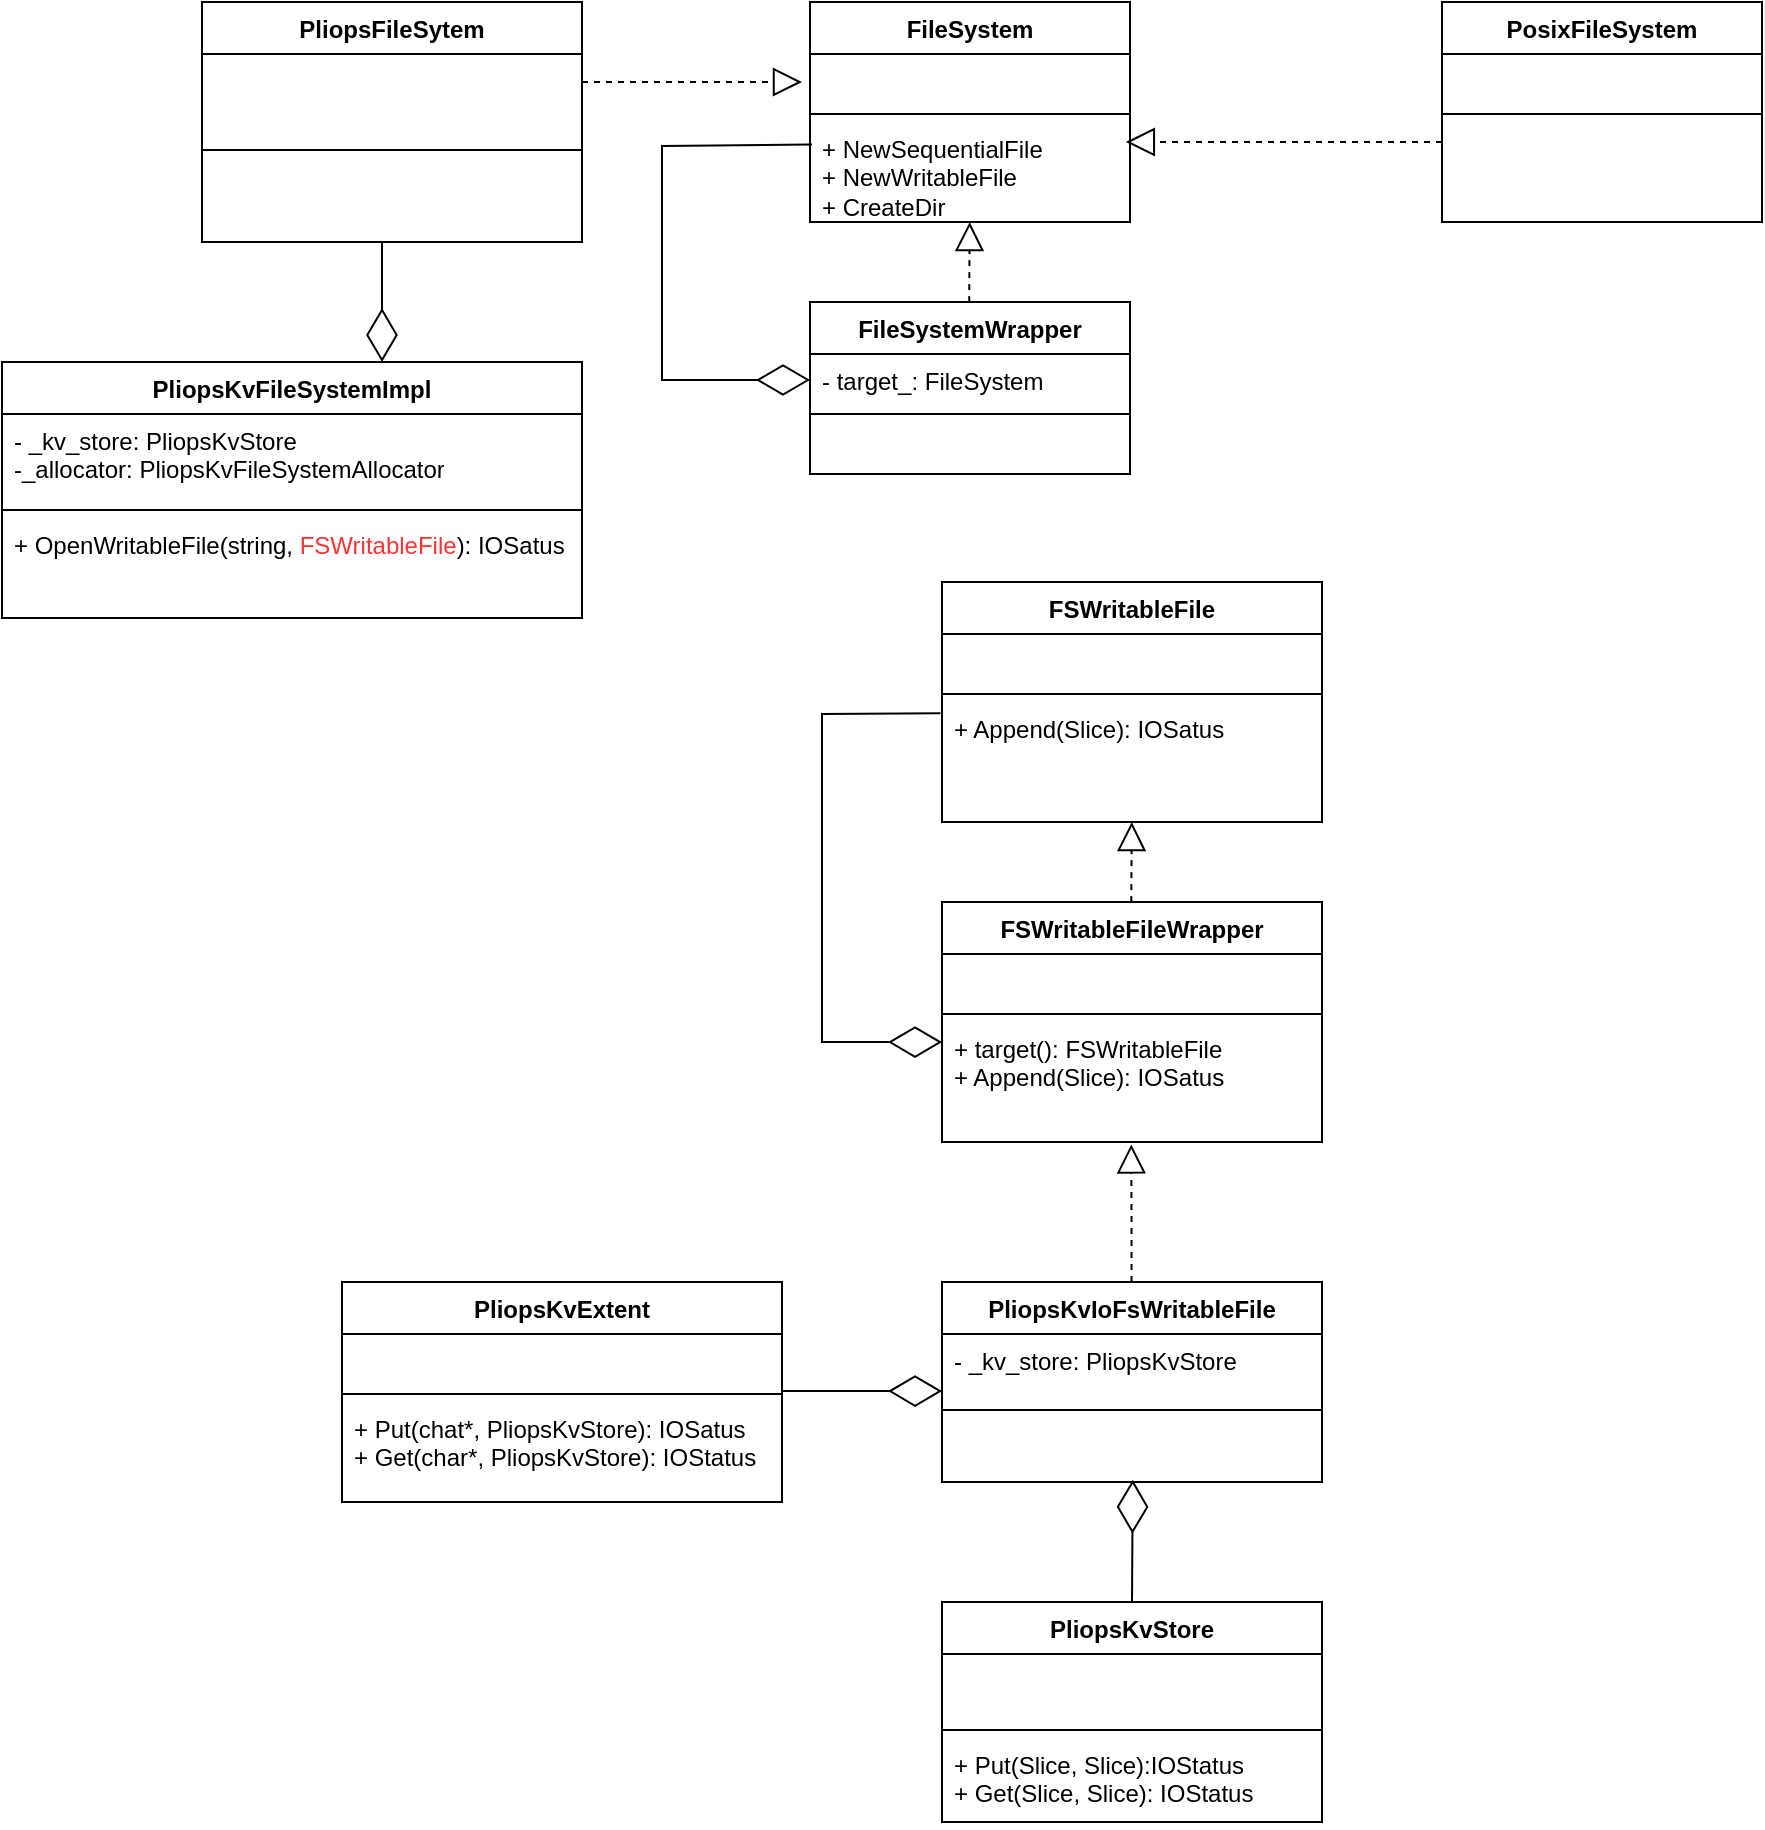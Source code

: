 <mxfile version="24.0.2" type="github">
  <diagram name="第 1 页" id="ktgIZMxhahtzSUasQLHS">
    <mxGraphModel dx="1760" dy="1714" grid="1" gridSize="10" guides="1" tooltips="1" connect="1" arrows="1" fold="1" page="1" pageScale="1" pageWidth="827" pageHeight="1169" math="0" shadow="0">
      <root>
        <mxCell id="0" />
        <mxCell id="1" parent="0" />
        <mxCell id="OIk04npkGZ3GDkzWxX5v-5" value="FileSystem" style="swimlane;fontStyle=1;align=center;verticalAlign=top;childLayout=stackLayout;horizontal=1;startSize=26;horizontalStack=0;resizeParent=1;resizeParentMax=0;resizeLast=0;collapsible=1;marginBottom=0;whiteSpace=wrap;html=1;" parent="1" vertex="1">
          <mxGeometry x="254" y="-110" width="160" height="110" as="geometry" />
        </mxCell>
        <mxCell id="OIk04npkGZ3GDkzWxX5v-6" value="&lt;br&gt;" style="text;strokeColor=none;fillColor=none;align=left;verticalAlign=top;spacingLeft=4;spacingRight=4;overflow=hidden;rotatable=0;points=[[0,0.5],[1,0.5]];portConstraint=eastwest;whiteSpace=wrap;html=1;" parent="OIk04npkGZ3GDkzWxX5v-5" vertex="1">
          <mxGeometry y="26" width="160" height="26" as="geometry" />
        </mxCell>
        <mxCell id="OIk04npkGZ3GDkzWxX5v-7" value="" style="line;strokeWidth=1;fillColor=none;align=left;verticalAlign=middle;spacingTop=-1;spacingLeft=3;spacingRight=3;rotatable=0;labelPosition=right;points=[];portConstraint=eastwest;strokeColor=inherit;" parent="OIk04npkGZ3GDkzWxX5v-5" vertex="1">
          <mxGeometry y="52" width="160" height="8" as="geometry" />
        </mxCell>
        <mxCell id="OIk04npkGZ3GDkzWxX5v-8" value="+&amp;nbsp;NewSequentialFile&lt;br&gt;+&amp;nbsp;NewWritableFile&lt;br&gt;+ CreateDir" style="text;strokeColor=none;fillColor=none;align=left;verticalAlign=top;spacingLeft=4;spacingRight=4;overflow=hidden;rotatable=0;points=[[0,0.5],[1,0.5]];portConstraint=eastwest;whiteSpace=wrap;html=1;" parent="OIk04npkGZ3GDkzWxX5v-5" vertex="1">
          <mxGeometry y="60" width="160" height="50" as="geometry" />
        </mxCell>
        <mxCell id="OIk04npkGZ3GDkzWxX5v-42" value="FSWritableFile" style="swimlane;fontStyle=1;align=center;verticalAlign=top;childLayout=stackLayout;horizontal=1;startSize=26;horizontalStack=0;resizeParent=1;resizeParentMax=0;resizeLast=0;collapsible=1;marginBottom=0;whiteSpace=wrap;html=1;" parent="1" vertex="1">
          <mxGeometry x="320" y="180" width="190" height="120" as="geometry" />
        </mxCell>
        <mxCell id="OIk04npkGZ3GDkzWxX5v-43" value="&lt;br&gt;" style="text;strokeColor=none;fillColor=none;align=left;verticalAlign=top;spacingLeft=4;spacingRight=4;overflow=hidden;rotatable=0;points=[[0,0.5],[1,0.5]];portConstraint=eastwest;whiteSpace=wrap;html=1;" parent="OIk04npkGZ3GDkzWxX5v-42" vertex="1">
          <mxGeometry y="26" width="190" height="26" as="geometry" />
        </mxCell>
        <mxCell id="OIk04npkGZ3GDkzWxX5v-44" value="" style="line;strokeWidth=1;fillColor=none;align=left;verticalAlign=middle;spacingTop=-1;spacingLeft=3;spacingRight=3;rotatable=0;labelPosition=right;points=[];portConstraint=eastwest;strokeColor=inherit;" parent="OIk04npkGZ3GDkzWxX5v-42" vertex="1">
          <mxGeometry y="52" width="190" height="8" as="geometry" />
        </mxCell>
        <mxCell id="OIk04npkGZ3GDkzWxX5v-45" value="+ Append(Slice&lt;span style=&quot;background-color: initial;&quot;&gt;): IOSatus&amp;nbsp;&lt;/span&gt;" style="text;strokeColor=none;fillColor=none;align=left;verticalAlign=top;spacingLeft=4;spacingRight=4;overflow=hidden;rotatable=0;points=[[0,0.5],[1,0.5]];portConstraint=eastwest;whiteSpace=wrap;html=1;" parent="OIk04npkGZ3GDkzWxX5v-42" vertex="1">
          <mxGeometry y="60" width="190" height="60" as="geometry" />
        </mxCell>
        <mxCell id="OIk04npkGZ3GDkzWxX5v-46" value="FSWritableFileWrapper" style="swimlane;fontStyle=1;align=center;verticalAlign=top;childLayout=stackLayout;horizontal=1;startSize=26;horizontalStack=0;resizeParent=1;resizeParentMax=0;resizeLast=0;collapsible=1;marginBottom=0;whiteSpace=wrap;html=1;" parent="1" vertex="1">
          <mxGeometry x="320" y="340" width="190" height="120" as="geometry" />
        </mxCell>
        <mxCell id="OIk04npkGZ3GDkzWxX5v-47" value="&lt;br&gt;" style="text;strokeColor=none;fillColor=none;align=left;verticalAlign=top;spacingLeft=4;spacingRight=4;overflow=hidden;rotatable=0;points=[[0,0.5],[1,0.5]];portConstraint=eastwest;whiteSpace=wrap;html=1;" parent="OIk04npkGZ3GDkzWxX5v-46" vertex="1">
          <mxGeometry y="26" width="190" height="26" as="geometry" />
        </mxCell>
        <mxCell id="OIk04npkGZ3GDkzWxX5v-48" value="" style="line;strokeWidth=1;fillColor=none;align=left;verticalAlign=middle;spacingTop=-1;spacingLeft=3;spacingRight=3;rotatable=0;labelPosition=right;points=[];portConstraint=eastwest;strokeColor=inherit;" parent="OIk04npkGZ3GDkzWxX5v-46" vertex="1">
          <mxGeometry y="52" width="190" height="8" as="geometry" />
        </mxCell>
        <mxCell id="OIk04npkGZ3GDkzWxX5v-49" value="+ target():&amp;nbsp;FSWritableFile&lt;br&gt;+ Append(Slice&lt;span style=&quot;background-color: initial;&quot;&gt;): IOSatus&amp;nbsp;&lt;/span&gt;" style="text;strokeColor=none;fillColor=none;align=left;verticalAlign=top;spacingLeft=4;spacingRight=4;overflow=hidden;rotatable=0;points=[[0,0.5],[1,0.5]];portConstraint=eastwest;whiteSpace=wrap;html=1;" parent="OIk04npkGZ3GDkzWxX5v-46" vertex="1">
          <mxGeometry y="60" width="190" height="60" as="geometry" />
        </mxCell>
        <mxCell id="OIk04npkGZ3GDkzWxX5v-50" value="PliopsKvIoFsWritableFile" style="swimlane;fontStyle=1;align=center;verticalAlign=top;childLayout=stackLayout;horizontal=1;startSize=26;horizontalStack=0;resizeParent=1;resizeParentMax=0;resizeLast=0;collapsible=1;marginBottom=0;whiteSpace=wrap;html=1;" parent="1" vertex="1">
          <mxGeometry x="320" y="530" width="190" height="100" as="geometry" />
        </mxCell>
        <mxCell id="OIk04npkGZ3GDkzWxX5v-51" value="- _kv_store:&amp;nbsp;PliopsKvStore&lt;br&gt;" style="text;strokeColor=none;fillColor=none;align=left;verticalAlign=top;spacingLeft=4;spacingRight=4;overflow=hidden;rotatable=0;points=[[0,0.5],[1,0.5]];portConstraint=eastwest;whiteSpace=wrap;html=1;" parent="OIk04npkGZ3GDkzWxX5v-50" vertex="1">
          <mxGeometry y="26" width="190" height="34" as="geometry" />
        </mxCell>
        <mxCell id="OIk04npkGZ3GDkzWxX5v-52" value="" style="line;strokeWidth=1;fillColor=none;align=left;verticalAlign=middle;spacingTop=-1;spacingLeft=3;spacingRight=3;rotatable=0;labelPosition=right;points=[];portConstraint=eastwest;strokeColor=inherit;" parent="OIk04npkGZ3GDkzWxX5v-50" vertex="1">
          <mxGeometry y="60" width="190" height="8" as="geometry" />
        </mxCell>
        <mxCell id="OIk04npkGZ3GDkzWxX5v-53" value="&lt;br&gt;" style="text;strokeColor=none;fillColor=none;align=left;verticalAlign=top;spacingLeft=4;spacingRight=4;overflow=hidden;rotatable=0;points=[[0,0.5],[1,0.5]];portConstraint=eastwest;whiteSpace=wrap;html=1;" parent="OIk04npkGZ3GDkzWxX5v-50" vertex="1">
          <mxGeometry y="68" width="190" height="32" as="geometry" />
        </mxCell>
        <mxCell id="OIk04npkGZ3GDkzWxX5v-54" value="PliopsKvStore" style="swimlane;fontStyle=1;align=center;verticalAlign=top;childLayout=stackLayout;horizontal=1;startSize=26;horizontalStack=0;resizeParent=1;resizeParentMax=0;resizeLast=0;collapsible=1;marginBottom=0;whiteSpace=wrap;html=1;" parent="1" vertex="1">
          <mxGeometry x="320" y="690" width="190" height="110" as="geometry" />
        </mxCell>
        <mxCell id="OIk04npkGZ3GDkzWxX5v-55" value="&lt;br&gt;" style="text;strokeColor=none;fillColor=none;align=left;verticalAlign=top;spacingLeft=4;spacingRight=4;overflow=hidden;rotatable=0;points=[[0,0.5],[1,0.5]];portConstraint=eastwest;whiteSpace=wrap;html=1;" parent="OIk04npkGZ3GDkzWxX5v-54" vertex="1">
          <mxGeometry y="26" width="190" height="34" as="geometry" />
        </mxCell>
        <mxCell id="OIk04npkGZ3GDkzWxX5v-56" value="" style="line;strokeWidth=1;fillColor=none;align=left;verticalAlign=middle;spacingTop=-1;spacingLeft=3;spacingRight=3;rotatable=0;labelPosition=right;points=[];portConstraint=eastwest;strokeColor=inherit;" parent="OIk04npkGZ3GDkzWxX5v-54" vertex="1">
          <mxGeometry y="60" width="190" height="8" as="geometry" />
        </mxCell>
        <mxCell id="OIk04npkGZ3GDkzWxX5v-57" value="+ Put(Slice, Slice):IOStatus&lt;br&gt;+ Get(Slice, Slice): IOStatus" style="text;strokeColor=none;fillColor=none;align=left;verticalAlign=top;spacingLeft=4;spacingRight=4;overflow=hidden;rotatable=0;points=[[0,0.5],[1,0.5]];portConstraint=eastwest;whiteSpace=wrap;html=1;" parent="OIk04npkGZ3GDkzWxX5v-54" vertex="1">
          <mxGeometry y="68" width="190" height="42" as="geometry" />
        </mxCell>
        <mxCell id="OIk04npkGZ3GDkzWxX5v-58" value="" style="endArrow=diamondThin;endFill=0;endSize=24;html=1;rounded=0;entryX=0.502;entryY=0.966;entryDx=0;entryDy=0;entryPerimeter=0;exitX=0.5;exitY=0;exitDx=0;exitDy=0;" parent="1" source="OIk04npkGZ3GDkzWxX5v-54" target="OIk04npkGZ3GDkzWxX5v-53" edge="1">
          <mxGeometry width="160" relative="1" as="geometry">
            <mxPoint x="570" y="713" as="sourcePoint" />
            <mxPoint x="570" y="660" as="targetPoint" />
          </mxGeometry>
        </mxCell>
        <mxCell id="OIk04npkGZ3GDkzWxX5v-61" value="" style="endArrow=block;dashed=1;endFill=0;endSize=12;html=1;rounded=0;exitX=0.5;exitY=0;exitDx=0;exitDy=0;entryX=0.498;entryY=1.02;entryDx=0;entryDy=0;entryPerimeter=0;" parent="1" target="OIk04npkGZ3GDkzWxX5v-49" edge="1">
          <mxGeometry width="160" relative="1" as="geometry">
            <mxPoint x="414.76" y="530" as="sourcePoint" />
            <mxPoint x="414.76" y="470" as="targetPoint" />
            <Array as="points">
              <mxPoint x="414.76" y="500" />
            </Array>
          </mxGeometry>
        </mxCell>
        <mxCell id="OIk04npkGZ3GDkzWxX5v-62" value="" style="endArrow=block;dashed=1;endFill=0;endSize=12;html=1;rounded=0;entryX=0.498;entryY=1.02;entryDx=0;entryDy=0;entryPerimeter=0;" parent="1" edge="1">
          <mxGeometry width="160" relative="1" as="geometry">
            <mxPoint x="415" y="340" as="sourcePoint" />
            <mxPoint x="414.88" y="300" as="targetPoint" />
            <Array as="points">
              <mxPoint x="414.64" y="339" />
            </Array>
          </mxGeometry>
        </mxCell>
        <mxCell id="OIk04npkGZ3GDkzWxX5v-63" value="FileSystemWrapper" style="swimlane;fontStyle=1;align=center;verticalAlign=top;childLayout=stackLayout;horizontal=1;startSize=26;horizontalStack=0;resizeParent=1;resizeParentMax=0;resizeLast=0;collapsible=1;marginBottom=0;whiteSpace=wrap;html=1;" parent="1" vertex="1">
          <mxGeometry x="254" y="40" width="160" height="86" as="geometry" />
        </mxCell>
        <mxCell id="OIk04npkGZ3GDkzWxX5v-64" value="- target_: FileSystem" style="text;strokeColor=none;fillColor=none;align=left;verticalAlign=top;spacingLeft=4;spacingRight=4;overflow=hidden;rotatable=0;points=[[0,0.5],[1,0.5]];portConstraint=eastwest;whiteSpace=wrap;html=1;" parent="OIk04npkGZ3GDkzWxX5v-63" vertex="1">
          <mxGeometry y="26" width="160" height="26" as="geometry" />
        </mxCell>
        <mxCell id="OIk04npkGZ3GDkzWxX5v-65" value="" style="line;strokeWidth=1;fillColor=none;align=left;verticalAlign=middle;spacingTop=-1;spacingLeft=3;spacingRight=3;rotatable=0;labelPosition=right;points=[];portConstraint=eastwest;strokeColor=inherit;" parent="OIk04npkGZ3GDkzWxX5v-63" vertex="1">
          <mxGeometry y="52" width="160" height="8" as="geometry" />
        </mxCell>
        <mxCell id="OIk04npkGZ3GDkzWxX5v-66" value="&lt;br&gt;" style="text;strokeColor=none;fillColor=none;align=left;verticalAlign=top;spacingLeft=4;spacingRight=4;overflow=hidden;rotatable=0;points=[[0,0.5],[1,0.5]];portConstraint=eastwest;whiteSpace=wrap;html=1;" parent="OIk04npkGZ3GDkzWxX5v-63" vertex="1">
          <mxGeometry y="60" width="160" height="26" as="geometry" />
        </mxCell>
        <mxCell id="OIk04npkGZ3GDkzWxX5v-67" value="" style="endArrow=block;dashed=1;endFill=0;endSize=12;html=1;rounded=0;entryX=0.498;entryY=1.02;entryDx=0;entryDy=0;entryPerimeter=0;" parent="1" edge="1">
          <mxGeometry width="160" relative="1" as="geometry">
            <mxPoint x="333.96" y="40" as="sourcePoint" />
            <mxPoint x="333.84" as="targetPoint" />
            <Array as="points">
              <mxPoint x="333.6" y="39" />
            </Array>
          </mxGeometry>
        </mxCell>
        <mxCell id="OIk04npkGZ3GDkzWxX5v-71" value="PosixFileSystem" style="swimlane;fontStyle=1;align=center;verticalAlign=top;childLayout=stackLayout;horizontal=1;startSize=26;horizontalStack=0;resizeParent=1;resizeParentMax=0;resizeLast=0;collapsible=1;marginBottom=0;whiteSpace=wrap;html=1;" parent="1" vertex="1">
          <mxGeometry x="570" y="-110" width="160" height="110" as="geometry" />
        </mxCell>
        <mxCell id="OIk04npkGZ3GDkzWxX5v-72" value="&lt;br&gt;" style="text;strokeColor=none;fillColor=none;align=left;verticalAlign=top;spacingLeft=4;spacingRight=4;overflow=hidden;rotatable=0;points=[[0,0.5],[1,0.5]];portConstraint=eastwest;whiteSpace=wrap;html=1;" parent="OIk04npkGZ3GDkzWxX5v-71" vertex="1">
          <mxGeometry y="26" width="160" height="26" as="geometry" />
        </mxCell>
        <mxCell id="OIk04npkGZ3GDkzWxX5v-73" value="" style="line;strokeWidth=1;fillColor=none;align=left;verticalAlign=middle;spacingTop=-1;spacingLeft=3;spacingRight=3;rotatable=0;labelPosition=right;points=[];portConstraint=eastwest;strokeColor=inherit;" parent="OIk04npkGZ3GDkzWxX5v-71" vertex="1">
          <mxGeometry y="52" width="160" height="8" as="geometry" />
        </mxCell>
        <mxCell id="OIk04npkGZ3GDkzWxX5v-76" value="" style="endArrow=block;dashed=1;endFill=0;endSize=12;html=1;rounded=0;entryX=0.987;entryY=0.2;entryDx=0;entryDy=0;entryPerimeter=0;" parent="OIk04npkGZ3GDkzWxX5v-71" target="OIk04npkGZ3GDkzWxX5v-8" edge="1">
          <mxGeometry width="160" relative="1" as="geometry">
            <mxPoint y="70" as="sourcePoint" />
            <mxPoint x="160" y="70" as="targetPoint" />
          </mxGeometry>
        </mxCell>
        <mxCell id="OIk04npkGZ3GDkzWxX5v-74" value="&lt;br&gt;" style="text;strokeColor=none;fillColor=none;align=left;verticalAlign=top;spacingLeft=4;spacingRight=4;overflow=hidden;rotatable=0;points=[[0,0.5],[1,0.5]];portConstraint=eastwest;whiteSpace=wrap;html=1;" parent="OIk04npkGZ3GDkzWxX5v-71" vertex="1">
          <mxGeometry y="60" width="160" height="50" as="geometry" />
        </mxCell>
        <mxCell id="KgsO4CfVSNJEYz8lkLpr-1" value="" style="endArrow=diamondThin;endFill=0;endSize=24;html=1;rounded=0;exitX=0.006;exitY=0.226;exitDx=0;exitDy=0;exitPerimeter=0;entryX=0;entryY=0.5;entryDx=0;entryDy=0;" edge="1" parent="1" source="OIk04npkGZ3GDkzWxX5v-8" target="OIk04npkGZ3GDkzWxX5v-64">
          <mxGeometry width="160" relative="1" as="geometry">
            <mxPoint x="150" y="-10" as="sourcePoint" />
            <mxPoint x="220" y="80" as="targetPoint" />
            <Array as="points">
              <mxPoint x="180" y="-38" />
              <mxPoint x="180" y="79" />
            </Array>
          </mxGeometry>
        </mxCell>
        <mxCell id="KgsO4CfVSNJEYz8lkLpr-15" value="PliopsKvExtent" style="swimlane;fontStyle=1;align=center;verticalAlign=top;childLayout=stackLayout;horizontal=1;startSize=26;horizontalStack=0;resizeParent=1;resizeParentMax=0;resizeLast=0;collapsible=1;marginBottom=0;whiteSpace=wrap;html=1;" vertex="1" parent="1">
          <mxGeometry x="20" y="530" width="220" height="110" as="geometry" />
        </mxCell>
        <mxCell id="KgsO4CfVSNJEYz8lkLpr-16" value="&lt;br&gt;" style="text;strokeColor=none;fillColor=none;align=left;verticalAlign=top;spacingLeft=4;spacingRight=4;overflow=hidden;rotatable=0;points=[[0,0.5],[1,0.5]];portConstraint=eastwest;whiteSpace=wrap;html=1;" vertex="1" parent="KgsO4CfVSNJEYz8lkLpr-15">
          <mxGeometry y="26" width="220" height="26" as="geometry" />
        </mxCell>
        <mxCell id="KgsO4CfVSNJEYz8lkLpr-17" value="" style="line;strokeWidth=1;fillColor=none;align=left;verticalAlign=middle;spacingTop=-1;spacingLeft=3;spacingRight=3;rotatable=0;labelPosition=right;points=[];portConstraint=eastwest;strokeColor=inherit;" vertex="1" parent="KgsO4CfVSNJEYz8lkLpr-15">
          <mxGeometry y="52" width="220" height="8" as="geometry" />
        </mxCell>
        <mxCell id="KgsO4CfVSNJEYz8lkLpr-18" value="+ Put(chat*, PliopsKvStore&lt;span style=&quot;background-color: initial;&quot;&gt;): IOSatus&amp;nbsp;&lt;/span&gt;&lt;div&gt;&lt;span style=&quot;background-color: initial;&quot;&gt;+ Get(char*, PliopsKvStore): IOStatus&lt;/span&gt;&lt;/div&gt;" style="text;strokeColor=none;fillColor=none;align=left;verticalAlign=top;spacingLeft=4;spacingRight=4;overflow=hidden;rotatable=0;points=[[0,0.5],[1,0.5]];portConstraint=eastwest;whiteSpace=wrap;html=1;" vertex="1" parent="KgsO4CfVSNJEYz8lkLpr-15">
          <mxGeometry y="60" width="220" height="50" as="geometry" />
        </mxCell>
        <mxCell id="KgsO4CfVSNJEYz8lkLpr-19" value="PliopsKvFileSystemImpl" style="swimlane;fontStyle=1;align=center;verticalAlign=top;childLayout=stackLayout;horizontal=1;startSize=26;horizontalStack=0;resizeParent=1;resizeParentMax=0;resizeLast=0;collapsible=1;marginBottom=0;whiteSpace=wrap;html=1;" vertex="1" parent="1">
          <mxGeometry x="-150" y="70" width="290" height="128" as="geometry" />
        </mxCell>
        <mxCell id="KgsO4CfVSNJEYz8lkLpr-20" value="- _kv_store: PliopsKvStore&lt;div&gt;-_allocator: PliopsKvFileSystemAllocator&lt;/div&gt;" style="text;strokeColor=none;fillColor=none;align=left;verticalAlign=top;spacingLeft=4;spacingRight=4;overflow=hidden;rotatable=0;points=[[0,0.5],[1,0.5]];portConstraint=eastwest;whiteSpace=wrap;html=1;" vertex="1" parent="KgsO4CfVSNJEYz8lkLpr-19">
          <mxGeometry y="26" width="290" height="44" as="geometry" />
        </mxCell>
        <mxCell id="KgsO4CfVSNJEYz8lkLpr-21" value="" style="line;strokeWidth=1;fillColor=none;align=left;verticalAlign=middle;spacingTop=-1;spacingLeft=3;spacingRight=3;rotatable=0;labelPosition=right;points=[];portConstraint=eastwest;strokeColor=inherit;" vertex="1" parent="KgsO4CfVSNJEYz8lkLpr-19">
          <mxGeometry y="70" width="290" height="8" as="geometry" />
        </mxCell>
        <mxCell id="KgsO4CfVSNJEYz8lkLpr-22" value="+ OpenWritableFile(string, &lt;font color=&quot;#ff3333&quot;&gt;FSWritableFile&lt;/font&gt;&lt;span style=&quot;background-color: initial;&quot;&gt;): IOSatus&amp;nbsp;&lt;/span&gt;&lt;div&gt;&lt;br&gt;&lt;/div&gt;" style="text;strokeColor=none;fillColor=none;align=left;verticalAlign=top;spacingLeft=4;spacingRight=4;overflow=hidden;rotatable=0;points=[[0,0.5],[1,0.5]];portConstraint=eastwest;whiteSpace=wrap;html=1;" vertex="1" parent="KgsO4CfVSNJEYz8lkLpr-19">
          <mxGeometry y="78" width="290" height="50" as="geometry" />
        </mxCell>
        <mxCell id="KgsO4CfVSNJEYz8lkLpr-27" value="" style="endArrow=diamondThin;endFill=0;endSize=24;html=1;rounded=0;exitX=-0.004;exitY=0.093;exitDx=0;exitDy=0;exitPerimeter=0;entryX=0;entryY=0.167;entryDx=0;entryDy=0;entryPerimeter=0;" edge="1" parent="1" source="OIk04npkGZ3GDkzWxX5v-45" target="OIk04npkGZ3GDkzWxX5v-49">
          <mxGeometry width="160" relative="1" as="geometry">
            <mxPoint x="190" y="340" as="sourcePoint" />
            <mxPoint x="310" y="410" as="targetPoint" />
            <Array as="points">
              <mxPoint x="260" y="246" />
              <mxPoint x="260" y="410" />
            </Array>
          </mxGeometry>
        </mxCell>
        <mxCell id="KgsO4CfVSNJEYz8lkLpr-28" value="" style="endArrow=diamondThin;endFill=0;endSize=24;html=1;rounded=0;" edge="1" parent="1">
          <mxGeometry width="160" relative="1" as="geometry">
            <mxPoint x="240" y="584.55" as="sourcePoint" />
            <mxPoint x="320" y="584.55" as="targetPoint" />
          </mxGeometry>
        </mxCell>
        <mxCell id="KgsO4CfVSNJEYz8lkLpr-34" value="PliopsFileSytem" style="swimlane;fontStyle=1;align=center;verticalAlign=top;childLayout=stackLayout;horizontal=1;startSize=26;horizontalStack=0;resizeParent=1;resizeParentMax=0;resizeLast=0;collapsible=1;marginBottom=0;whiteSpace=wrap;html=1;" vertex="1" parent="1">
          <mxGeometry x="-50" y="-110" width="190" height="120" as="geometry" />
        </mxCell>
        <mxCell id="KgsO4CfVSNJEYz8lkLpr-35" value="&lt;br&gt;" style="text;strokeColor=none;fillColor=none;align=left;verticalAlign=top;spacingLeft=4;spacingRight=4;overflow=hidden;rotatable=0;points=[[0,0.5],[1,0.5]];portConstraint=eastwest;whiteSpace=wrap;html=1;" vertex="1" parent="KgsO4CfVSNJEYz8lkLpr-34">
          <mxGeometry y="26" width="190" height="44" as="geometry" />
        </mxCell>
        <mxCell id="KgsO4CfVSNJEYz8lkLpr-36" value="" style="line;strokeWidth=1;fillColor=none;align=left;verticalAlign=middle;spacingTop=-1;spacingLeft=3;spacingRight=3;rotatable=0;labelPosition=right;points=[];portConstraint=eastwest;strokeColor=inherit;" vertex="1" parent="KgsO4CfVSNJEYz8lkLpr-34">
          <mxGeometry y="70" width="190" height="8" as="geometry" />
        </mxCell>
        <mxCell id="KgsO4CfVSNJEYz8lkLpr-37" value="&lt;br&gt;&lt;div&gt;&lt;br&gt;&lt;/div&gt;" style="text;strokeColor=none;fillColor=none;align=left;verticalAlign=top;spacingLeft=4;spacingRight=4;overflow=hidden;rotatable=0;points=[[0,0.5],[1,0.5]];portConstraint=eastwest;whiteSpace=wrap;html=1;" vertex="1" parent="KgsO4CfVSNJEYz8lkLpr-34">
          <mxGeometry y="78" width="190" height="42" as="geometry" />
        </mxCell>
        <mxCell id="KgsO4CfVSNJEYz8lkLpr-38" value="" style="endArrow=block;dashed=1;endFill=0;endSize=12;html=1;rounded=0;" edge="1" parent="1">
          <mxGeometry width="160" relative="1" as="geometry">
            <mxPoint x="140" y="-70" as="sourcePoint" />
            <mxPoint x="250" y="-70" as="targetPoint" />
          </mxGeometry>
        </mxCell>
        <mxCell id="KgsO4CfVSNJEYz8lkLpr-39" value="" style="endArrow=diamondThin;endFill=0;endSize=24;html=1;rounded=0;" edge="1" parent="1">
          <mxGeometry width="160" relative="1" as="geometry">
            <mxPoint x="40" y="10" as="sourcePoint" />
            <mxPoint x="40" y="70" as="targetPoint" />
          </mxGeometry>
        </mxCell>
      </root>
    </mxGraphModel>
  </diagram>
</mxfile>
